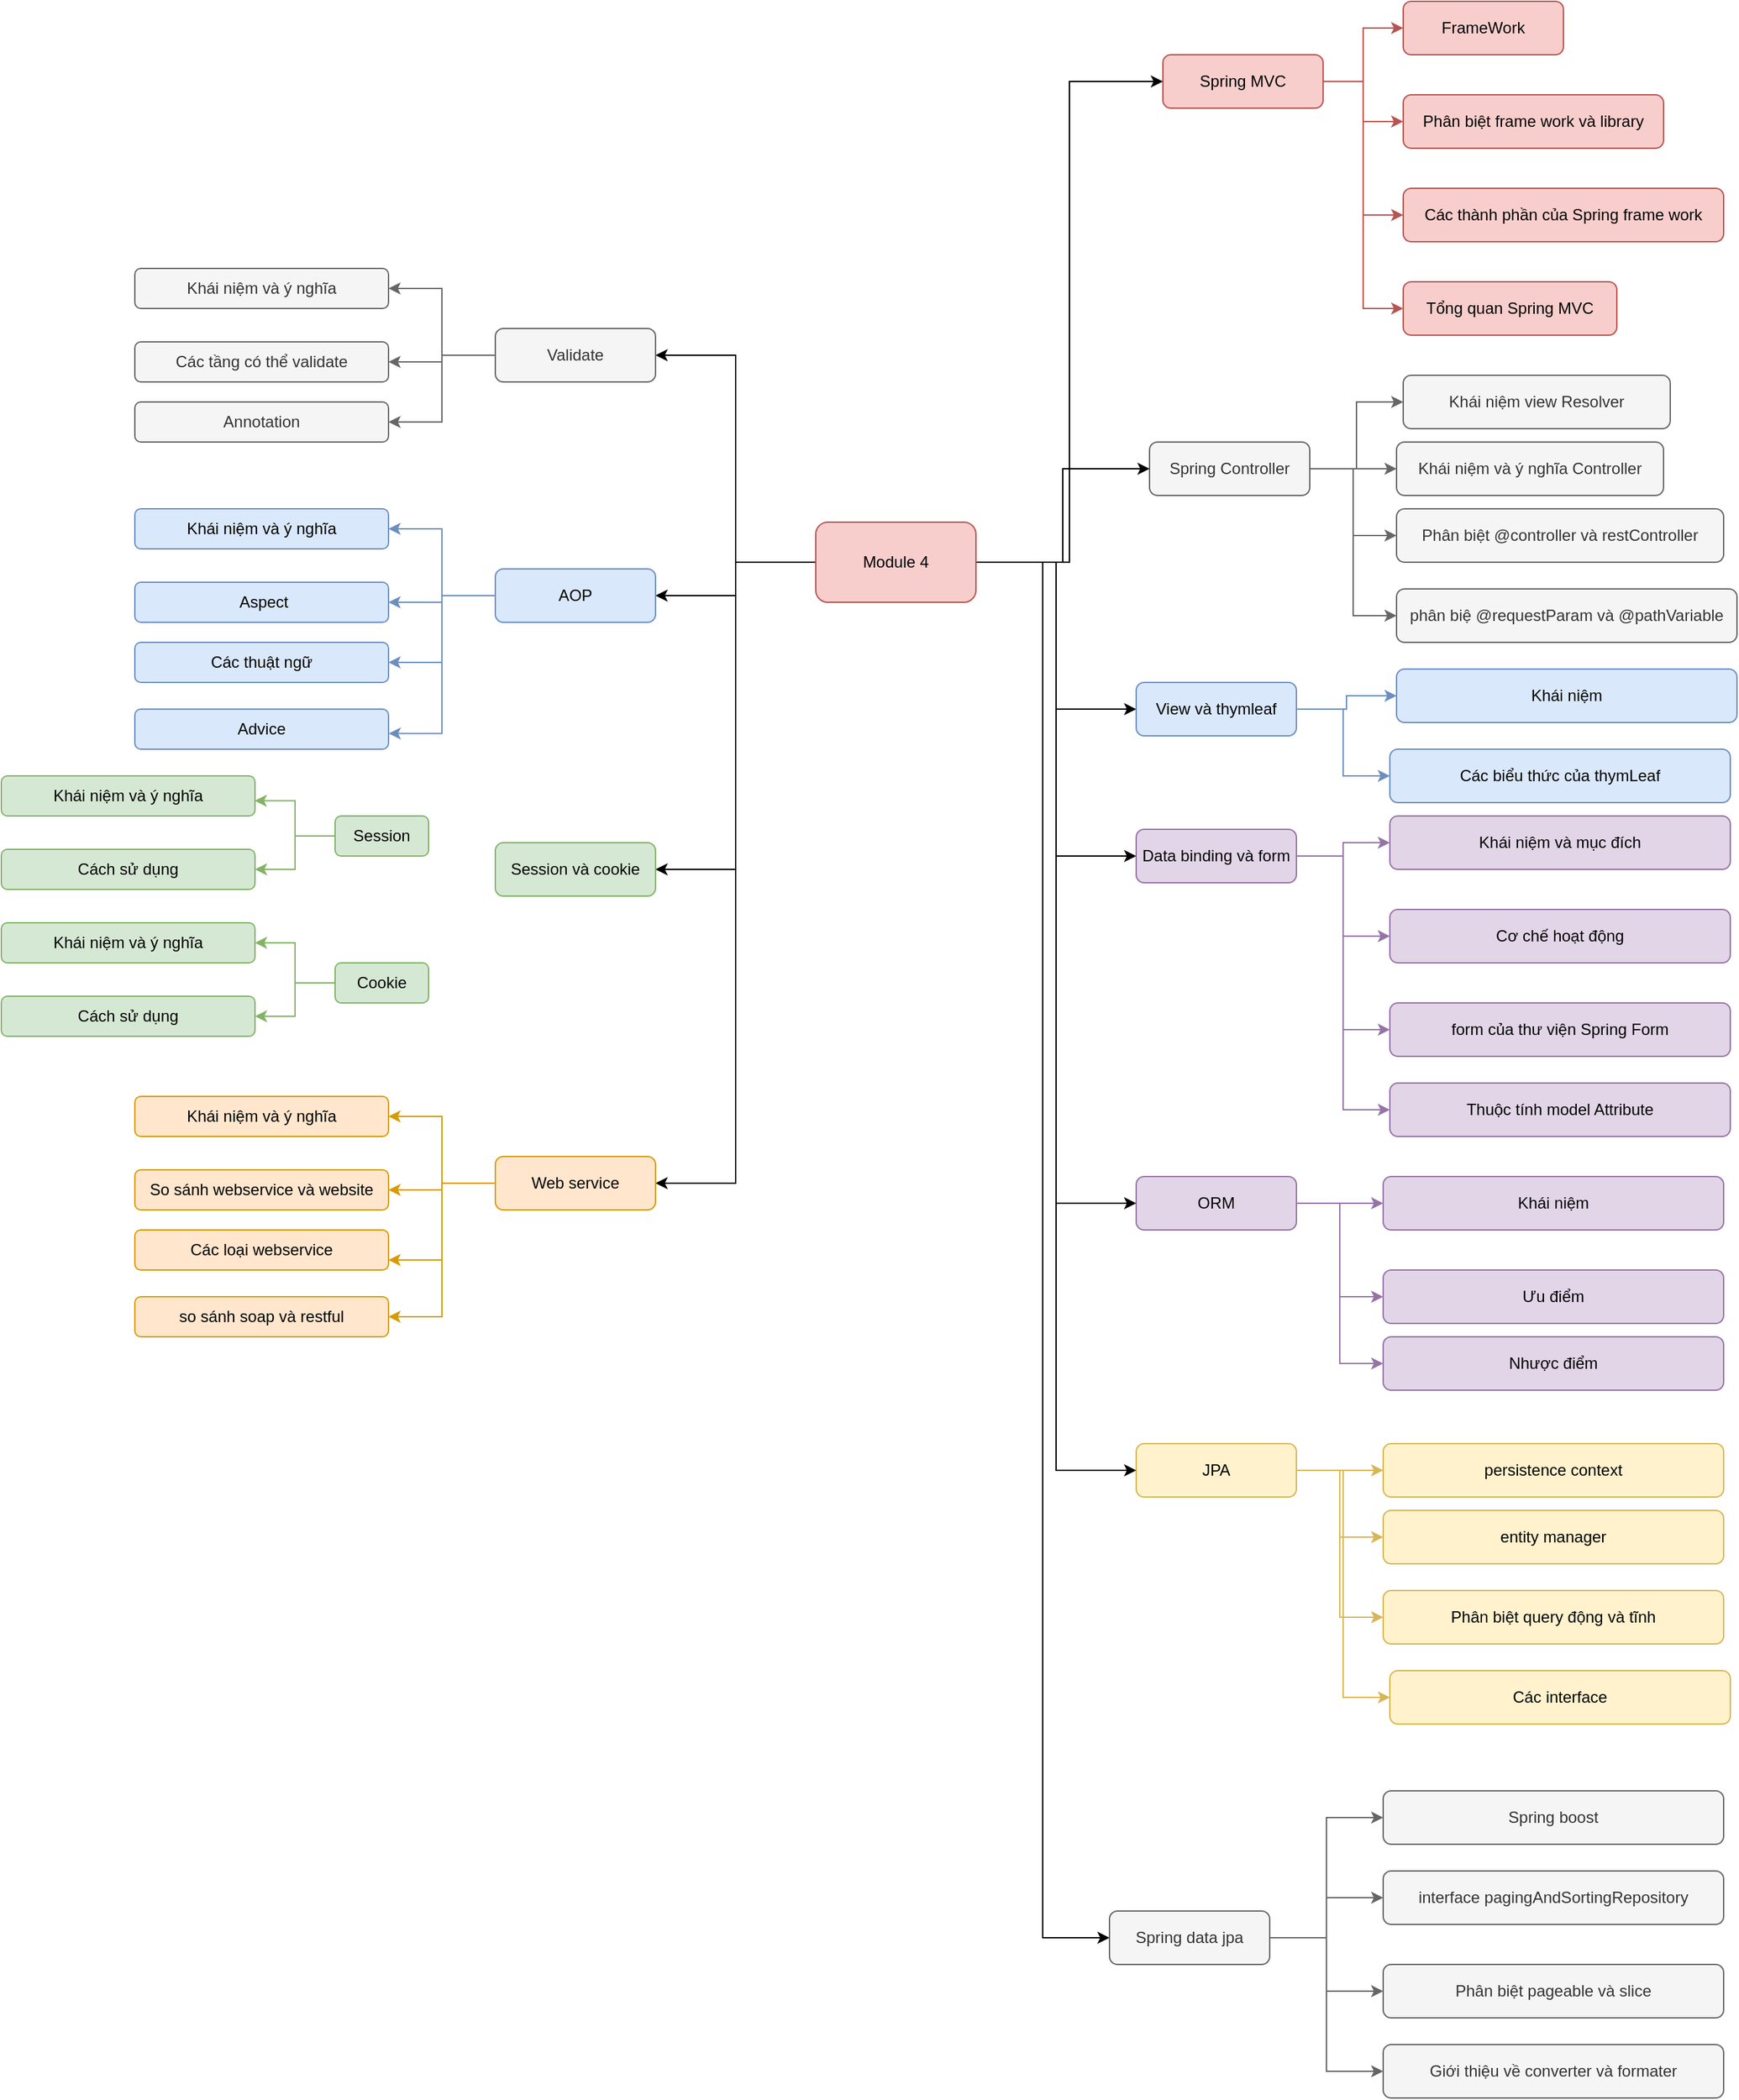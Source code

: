 <mxfile version="15.8.3" type="device"><diagram id="C0XXU6lMgqvJupTjA7_Y" name="Page-1"><mxGraphModel dx="2297" dy="803" grid="1" gridSize="10" guides="1" tooltips="1" connect="1" arrows="1" fold="1" page="1" pageScale="1" pageWidth="850" pageHeight="1100" math="0" shadow="0"><root><mxCell id="0"/><mxCell id="1" parent="0"/><mxCell id="8XpmTuQhEZOa1NDj6oEu-60" style="edgeStyle=orthogonalEdgeStyle;rounded=0;orthogonalLoop=1;jettySize=auto;html=1;entryX=0;entryY=0.5;entryDx=0;entryDy=0;fillColor=#f8cecc;strokeColor=#b85450;" parent="1" source="8XpmTuQhEZOa1NDj6oEu-1" target="8XpmTuQhEZOa1NDj6oEu-2" edge="1"><mxGeometry relative="1" as="geometry"/></mxCell><mxCell id="8XpmTuQhEZOa1NDj6oEu-61" style="edgeStyle=orthogonalEdgeStyle;rounded=0;orthogonalLoop=1;jettySize=auto;html=1;fillColor=#f8cecc;strokeColor=#b85450;" parent="1" source="8XpmTuQhEZOa1NDj6oEu-1" target="8XpmTuQhEZOa1NDj6oEu-3" edge="1"><mxGeometry relative="1" as="geometry"/></mxCell><mxCell id="8XpmTuQhEZOa1NDj6oEu-62" style="edgeStyle=orthogonalEdgeStyle;rounded=0;orthogonalLoop=1;jettySize=auto;html=1;entryX=0;entryY=0.5;entryDx=0;entryDy=0;fillColor=#f8cecc;strokeColor=#b85450;" parent="1" source="8XpmTuQhEZOa1NDj6oEu-1" target="8XpmTuQhEZOa1NDj6oEu-4" edge="1"><mxGeometry relative="1" as="geometry"/></mxCell><mxCell id="8XpmTuQhEZOa1NDj6oEu-63" style="edgeStyle=orthogonalEdgeStyle;rounded=0;orthogonalLoop=1;jettySize=auto;html=1;entryX=0;entryY=0.5;entryDx=0;entryDy=0;fillColor=#f8cecc;strokeColor=#b85450;" parent="1" source="8XpmTuQhEZOa1NDj6oEu-1" target="8XpmTuQhEZOa1NDj6oEu-5" edge="1"><mxGeometry relative="1" as="geometry"/></mxCell><mxCell id="8XpmTuQhEZOa1NDj6oEu-1" value="Spring MVC" style="rounded=1;whiteSpace=wrap;html=1;fillColor=#f8cecc;strokeColor=#b85450;" parent="1" vertex="1"><mxGeometry x="220" y="110" width="120" height="40" as="geometry"/></mxCell><mxCell id="8XpmTuQhEZOa1NDj6oEu-2" value="FrameWork" style="rounded=1;whiteSpace=wrap;html=1;fillColor=#f8cecc;strokeColor=#b85450;" parent="1" vertex="1"><mxGeometry x="400" y="70" width="120" height="40" as="geometry"/></mxCell><mxCell id="8XpmTuQhEZOa1NDj6oEu-3" value="Phân biệt frame work và library" style="rounded=1;whiteSpace=wrap;html=1;fillColor=#f8cecc;strokeColor=#b85450;" parent="1" vertex="1"><mxGeometry x="400" y="140" width="195" height="40" as="geometry"/></mxCell><mxCell id="8XpmTuQhEZOa1NDj6oEu-4" value="Các thành phần của Spring frame work" style="rounded=1;whiteSpace=wrap;html=1;fillColor=#f8cecc;strokeColor=#b85450;" parent="1" vertex="1"><mxGeometry x="400" y="210" width="240" height="40" as="geometry"/></mxCell><mxCell id="8XpmTuQhEZOa1NDj6oEu-5" value="Tổng quan Spring MVC" style="rounded=1;whiteSpace=wrap;html=1;fillColor=#f8cecc;strokeColor=#b85450;" parent="1" vertex="1"><mxGeometry x="400" y="280" width="160" height="40" as="geometry"/></mxCell><mxCell id="8XpmTuQhEZOa1NDj6oEu-6" value="Khái niệm view Resolver" style="rounded=1;whiteSpace=wrap;html=1;fillColor=#f5f5f5;fontColor=#333333;strokeColor=#666666;" parent="1" vertex="1"><mxGeometry x="400" y="350" width="200" height="40" as="geometry"/></mxCell><mxCell id="8XpmTuQhEZOa1NDj6oEu-56" style="edgeStyle=orthogonalEdgeStyle;rounded=0;orthogonalLoop=1;jettySize=auto;html=1;entryX=0;entryY=0.5;entryDx=0;entryDy=0;fillColor=#f5f5f5;strokeColor=#666666;" parent="1" source="8XpmTuQhEZOa1NDj6oEu-7" target="8XpmTuQhEZOa1NDj6oEu-6" edge="1"><mxGeometry relative="1" as="geometry"/></mxCell><mxCell id="8XpmTuQhEZOa1NDj6oEu-57" style="edgeStyle=orthogonalEdgeStyle;rounded=0;orthogonalLoop=1;jettySize=auto;html=1;fillColor=#f5f5f5;strokeColor=#666666;" parent="1" source="8XpmTuQhEZOa1NDj6oEu-7" target="8XpmTuQhEZOa1NDj6oEu-8" edge="1"><mxGeometry relative="1" as="geometry"/></mxCell><mxCell id="8XpmTuQhEZOa1NDj6oEu-58" style="edgeStyle=orthogonalEdgeStyle;rounded=0;orthogonalLoop=1;jettySize=auto;html=1;entryX=0;entryY=0.5;entryDx=0;entryDy=0;fillColor=#f5f5f5;strokeColor=#666666;" parent="1" source="8XpmTuQhEZOa1NDj6oEu-7" target="8XpmTuQhEZOa1NDj6oEu-9" edge="1"><mxGeometry relative="1" as="geometry"/></mxCell><mxCell id="8XpmTuQhEZOa1NDj6oEu-59" style="edgeStyle=orthogonalEdgeStyle;rounded=0;orthogonalLoop=1;jettySize=auto;html=1;entryX=0;entryY=0.5;entryDx=0;entryDy=0;fillColor=#f5f5f5;strokeColor=#666666;" parent="1" source="8XpmTuQhEZOa1NDj6oEu-7" target="8XpmTuQhEZOa1NDj6oEu-10" edge="1"><mxGeometry relative="1" as="geometry"/></mxCell><mxCell id="8XpmTuQhEZOa1NDj6oEu-7" value="Spring Controller" style="rounded=1;whiteSpace=wrap;html=1;fillColor=#f5f5f5;fontColor=#333333;strokeColor=#666666;" parent="1" vertex="1"><mxGeometry x="210" y="400" width="120" height="40" as="geometry"/></mxCell><mxCell id="8XpmTuQhEZOa1NDj6oEu-8" value="Khái niệm và ý nghĩa Controller" style="rounded=1;whiteSpace=wrap;html=1;fillColor=#f5f5f5;fontColor=#333333;strokeColor=#666666;" parent="1" vertex="1"><mxGeometry x="395" y="400" width="200" height="40" as="geometry"/></mxCell><mxCell id="8XpmTuQhEZOa1NDj6oEu-9" value="Phân biệt @controller và restController" style="rounded=1;whiteSpace=wrap;html=1;fillColor=#f5f5f5;fontColor=#333333;strokeColor=#666666;" parent="1" vertex="1"><mxGeometry x="395" y="450" width="245" height="40" as="geometry"/></mxCell><mxCell id="8XpmTuQhEZOa1NDj6oEu-10" value="phân biệ @requestParam và @pathVariable" style="rounded=1;whiteSpace=wrap;html=1;fillColor=#f5f5f5;fontColor=#333333;strokeColor=#666666;" parent="1" vertex="1"><mxGeometry x="395" y="510" width="255" height="40" as="geometry"/></mxCell><mxCell id="8XpmTuQhEZOa1NDj6oEu-54" style="edgeStyle=orthogonalEdgeStyle;rounded=0;orthogonalLoop=1;jettySize=auto;html=1;fillColor=#dae8fc;strokeColor=#6c8ebf;" parent="1" source="8XpmTuQhEZOa1NDj6oEu-11" target="8XpmTuQhEZOa1NDj6oEu-12" edge="1"><mxGeometry relative="1" as="geometry"/></mxCell><mxCell id="8XpmTuQhEZOa1NDj6oEu-55" style="edgeStyle=orthogonalEdgeStyle;rounded=0;orthogonalLoop=1;jettySize=auto;html=1;entryX=0;entryY=0.5;entryDx=0;entryDy=0;fillColor=#dae8fc;strokeColor=#6c8ebf;" parent="1" source="8XpmTuQhEZOa1NDj6oEu-11" target="8XpmTuQhEZOa1NDj6oEu-13" edge="1"><mxGeometry relative="1" as="geometry"/></mxCell><mxCell id="8XpmTuQhEZOa1NDj6oEu-11" value="View và thymleaf" style="rounded=1;whiteSpace=wrap;html=1;fillColor=#dae8fc;strokeColor=#6c8ebf;" parent="1" vertex="1"><mxGeometry x="200" y="580" width="120" height="40" as="geometry"/></mxCell><mxCell id="8XpmTuQhEZOa1NDj6oEu-12" value="Khái niệm" style="rounded=1;whiteSpace=wrap;html=1;fillColor=#dae8fc;strokeColor=#6c8ebf;" parent="1" vertex="1"><mxGeometry x="395" y="570" width="255" height="40" as="geometry"/></mxCell><mxCell id="8XpmTuQhEZOa1NDj6oEu-13" value="Các biểu thức của thymLeaf" style="rounded=1;whiteSpace=wrap;html=1;fillColor=#dae8fc;strokeColor=#6c8ebf;" parent="1" vertex="1"><mxGeometry x="390" y="630" width="255" height="40" as="geometry"/></mxCell><mxCell id="8XpmTuQhEZOa1NDj6oEu-49" style="edgeStyle=orthogonalEdgeStyle;rounded=0;orthogonalLoop=1;jettySize=auto;html=1;entryX=0;entryY=0.5;entryDx=0;entryDy=0;fillColor=#e1d5e7;strokeColor=#9673a6;" parent="1" source="8XpmTuQhEZOa1NDj6oEu-14" target="8XpmTuQhEZOa1NDj6oEu-16" edge="1"><mxGeometry relative="1" as="geometry"/></mxCell><mxCell id="8XpmTuQhEZOa1NDj6oEu-50" style="edgeStyle=orthogonalEdgeStyle;rounded=0;orthogonalLoop=1;jettySize=auto;html=1;entryX=0;entryY=0.5;entryDx=0;entryDy=0;fillColor=#e1d5e7;strokeColor=#9673a6;" parent="1" source="8XpmTuQhEZOa1NDj6oEu-14" target="8XpmTuQhEZOa1NDj6oEu-17" edge="1"><mxGeometry relative="1" as="geometry"/></mxCell><mxCell id="8XpmTuQhEZOa1NDj6oEu-51" style="edgeStyle=orthogonalEdgeStyle;rounded=0;orthogonalLoop=1;jettySize=auto;html=1;entryX=0;entryY=0.5;entryDx=0;entryDy=0;fillColor=#e1d5e7;strokeColor=#9673a6;" parent="1" source="8XpmTuQhEZOa1NDj6oEu-14" target="8XpmTuQhEZOa1NDj6oEu-19" edge="1"><mxGeometry relative="1" as="geometry"/></mxCell><mxCell id="8XpmTuQhEZOa1NDj6oEu-52" style="edgeStyle=orthogonalEdgeStyle;rounded=0;orthogonalLoop=1;jettySize=auto;html=1;entryX=0;entryY=0.5;entryDx=0;entryDy=0;fillColor=#e1d5e7;strokeColor=#9673a6;" parent="1" source="8XpmTuQhEZOa1NDj6oEu-14" target="8XpmTuQhEZOa1NDj6oEu-20" edge="1"><mxGeometry relative="1" as="geometry"/></mxCell><mxCell id="8XpmTuQhEZOa1NDj6oEu-14" value="Data binding và form" style="rounded=1;whiteSpace=wrap;html=1;fillColor=#e1d5e7;strokeColor=#9673a6;" parent="1" vertex="1"><mxGeometry x="200" y="690" width="120" height="40" as="geometry"/></mxCell><mxCell id="8XpmTuQhEZOa1NDj6oEu-16" value="Khái niệm và mục đích" style="rounded=1;whiteSpace=wrap;html=1;fillColor=#e1d5e7;strokeColor=#9673a6;" parent="1" vertex="1"><mxGeometry x="390" y="680" width="255" height="40" as="geometry"/></mxCell><mxCell id="8XpmTuQhEZOa1NDj6oEu-17" value="Cơ chế hoạt động" style="rounded=1;whiteSpace=wrap;html=1;fillColor=#e1d5e7;strokeColor=#9673a6;" parent="1" vertex="1"><mxGeometry x="390" y="750" width="255" height="40" as="geometry"/></mxCell><mxCell id="8XpmTuQhEZOa1NDj6oEu-19" value="form của thư viện Spring Form" style="rounded=1;whiteSpace=wrap;html=1;fillColor=#e1d5e7;strokeColor=#9673a6;" parent="1" vertex="1"><mxGeometry x="390" y="820" width="255" height="40" as="geometry"/></mxCell><mxCell id="8XpmTuQhEZOa1NDj6oEu-20" value="Thuộc tính model Attribute" style="rounded=1;whiteSpace=wrap;html=1;fillColor=#e1d5e7;strokeColor=#9673a6;" parent="1" vertex="1"><mxGeometry x="390" y="880" width="255" height="40" as="geometry"/></mxCell><mxCell id="8XpmTuQhEZOa1NDj6oEu-46" style="edgeStyle=orthogonalEdgeStyle;rounded=0;orthogonalLoop=1;jettySize=auto;html=1;entryX=0;entryY=0.5;entryDx=0;entryDy=0;fillColor=#e1d5e7;strokeColor=#9673a6;" parent="1" source="8XpmTuQhEZOa1NDj6oEu-21" target="8XpmTuQhEZOa1NDj6oEu-22" edge="1"><mxGeometry relative="1" as="geometry"/></mxCell><mxCell id="8XpmTuQhEZOa1NDj6oEu-47" style="edgeStyle=orthogonalEdgeStyle;rounded=0;orthogonalLoop=1;jettySize=auto;html=1;entryX=0;entryY=0.5;entryDx=0;entryDy=0;fillColor=#e1d5e7;strokeColor=#9673a6;" parent="1" source="8XpmTuQhEZOa1NDj6oEu-21" target="8XpmTuQhEZOa1NDj6oEu-23" edge="1"><mxGeometry relative="1" as="geometry"/></mxCell><mxCell id="8XpmTuQhEZOa1NDj6oEu-48" style="edgeStyle=orthogonalEdgeStyle;rounded=0;orthogonalLoop=1;jettySize=auto;html=1;entryX=0;entryY=0.5;entryDx=0;entryDy=0;fillColor=#e1d5e7;strokeColor=#9673a6;" parent="1" source="8XpmTuQhEZOa1NDj6oEu-21" target="8XpmTuQhEZOa1NDj6oEu-24" edge="1"><mxGeometry relative="1" as="geometry"/></mxCell><mxCell id="8XpmTuQhEZOa1NDj6oEu-21" value="ORM" style="rounded=1;whiteSpace=wrap;html=1;fillColor=#e1d5e7;strokeColor=#9673a6;" parent="1" vertex="1"><mxGeometry x="200" y="950" width="120" height="40" as="geometry"/></mxCell><mxCell id="8XpmTuQhEZOa1NDj6oEu-22" value="Khái niệm" style="rounded=1;whiteSpace=wrap;html=1;fillColor=#e1d5e7;strokeColor=#9673a6;" parent="1" vertex="1"><mxGeometry x="385" y="950" width="255" height="40" as="geometry"/></mxCell><mxCell id="8XpmTuQhEZOa1NDj6oEu-23" value="Ưu điểm" style="rounded=1;whiteSpace=wrap;html=1;fillColor=#e1d5e7;strokeColor=#9673a6;" parent="1" vertex="1"><mxGeometry x="385" y="1020" width="255" height="40" as="geometry"/></mxCell><mxCell id="8XpmTuQhEZOa1NDj6oEu-24" value="Nhược điểm" style="rounded=1;whiteSpace=wrap;html=1;fillColor=#e1d5e7;strokeColor=#9673a6;" parent="1" vertex="1"><mxGeometry x="385" y="1070" width="255" height="40" as="geometry"/></mxCell><mxCell id="8XpmTuQhEZOa1NDj6oEu-42" style="edgeStyle=orthogonalEdgeStyle;rounded=0;orthogonalLoop=1;jettySize=auto;html=1;entryX=0;entryY=0.5;entryDx=0;entryDy=0;fillColor=#fff2cc;strokeColor=#d6b656;" parent="1" source="8XpmTuQhEZOa1NDj6oEu-25" target="8XpmTuQhEZOa1NDj6oEu-26" edge="1"><mxGeometry relative="1" as="geometry"/></mxCell><mxCell id="8XpmTuQhEZOa1NDj6oEu-43" style="edgeStyle=orthogonalEdgeStyle;rounded=0;orthogonalLoop=1;jettySize=auto;html=1;entryX=0;entryY=0.5;entryDx=0;entryDy=0;fillColor=#fff2cc;strokeColor=#d6b656;" parent="1" source="8XpmTuQhEZOa1NDj6oEu-25" target="8XpmTuQhEZOa1NDj6oEu-27" edge="1"><mxGeometry relative="1" as="geometry"/></mxCell><mxCell id="8XpmTuQhEZOa1NDj6oEu-44" style="edgeStyle=orthogonalEdgeStyle;rounded=0;orthogonalLoop=1;jettySize=auto;html=1;entryX=0;entryY=0.5;entryDx=0;entryDy=0;fillColor=#fff2cc;strokeColor=#d6b656;" parent="1" source="8XpmTuQhEZOa1NDj6oEu-25" target="8XpmTuQhEZOa1NDj6oEu-28" edge="1"><mxGeometry relative="1" as="geometry"/></mxCell><mxCell id="8XpmTuQhEZOa1NDj6oEu-45" style="edgeStyle=orthogonalEdgeStyle;rounded=0;orthogonalLoop=1;jettySize=auto;html=1;entryX=0;entryY=0.5;entryDx=0;entryDy=0;fillColor=#fff2cc;strokeColor=#d6b656;" parent="1" source="8XpmTuQhEZOa1NDj6oEu-25" target="8XpmTuQhEZOa1NDj6oEu-32" edge="1"><mxGeometry relative="1" as="geometry"/></mxCell><mxCell id="8XpmTuQhEZOa1NDj6oEu-25" value="JPA" style="rounded=1;whiteSpace=wrap;html=1;fillColor=#fff2cc;strokeColor=#d6b656;" parent="1" vertex="1"><mxGeometry x="200" y="1150" width="120" height="40" as="geometry"/></mxCell><mxCell id="8XpmTuQhEZOa1NDj6oEu-26" value="persistence context" style="rounded=1;whiteSpace=wrap;html=1;fillColor=#fff2cc;strokeColor=#d6b656;" parent="1" vertex="1"><mxGeometry x="385" y="1150" width="255" height="40" as="geometry"/></mxCell><mxCell id="8XpmTuQhEZOa1NDj6oEu-27" value="entity manager" style="rounded=1;whiteSpace=wrap;html=1;fillColor=#fff2cc;strokeColor=#d6b656;" parent="1" vertex="1"><mxGeometry x="385" y="1200" width="255" height="40" as="geometry"/></mxCell><mxCell id="8XpmTuQhEZOa1NDj6oEu-28" value="Phân biệt query động và tĩnh" style="rounded=1;whiteSpace=wrap;html=1;fillColor=#fff2cc;strokeColor=#d6b656;" parent="1" vertex="1"><mxGeometry x="385" y="1260" width="255" height="40" as="geometry"/></mxCell><mxCell id="8XpmTuQhEZOa1NDj6oEu-31" value="Spring boost" style="rounded=1;whiteSpace=wrap;html=1;fillColor=#f5f5f5;fontColor=#333333;strokeColor=#666666;" parent="1" vertex="1"><mxGeometry x="385" y="1410" width="255" height="40" as="geometry"/></mxCell><mxCell id="8XpmTuQhEZOa1NDj6oEu-32" value="Các interface" style="rounded=1;whiteSpace=wrap;html=1;fillColor=#fff2cc;strokeColor=#d6b656;" parent="1" vertex="1"><mxGeometry x="390" y="1320" width="255" height="40" as="geometry"/></mxCell><mxCell id="8XpmTuQhEZOa1NDj6oEu-38" style="edgeStyle=orthogonalEdgeStyle;rounded=0;orthogonalLoop=1;jettySize=auto;html=1;entryX=0;entryY=0.5;entryDx=0;entryDy=0;fillColor=#f5f5f5;strokeColor=#666666;" parent="1" source="8XpmTuQhEZOa1NDj6oEu-33" target="8XpmTuQhEZOa1NDj6oEu-31" edge="1"><mxGeometry relative="1" as="geometry"/></mxCell><mxCell id="8XpmTuQhEZOa1NDj6oEu-39" style="edgeStyle=orthogonalEdgeStyle;rounded=0;orthogonalLoop=1;jettySize=auto;html=1;entryX=0;entryY=0.5;entryDx=0;entryDy=0;fillColor=#f5f5f5;strokeColor=#666666;" parent="1" source="8XpmTuQhEZOa1NDj6oEu-33" target="8XpmTuQhEZOa1NDj6oEu-35" edge="1"><mxGeometry relative="1" as="geometry"/></mxCell><mxCell id="8XpmTuQhEZOa1NDj6oEu-40" style="edgeStyle=orthogonalEdgeStyle;rounded=0;orthogonalLoop=1;jettySize=auto;html=1;fillColor=#f5f5f5;strokeColor=#666666;" parent="1" source="8XpmTuQhEZOa1NDj6oEu-33" target="8XpmTuQhEZOa1NDj6oEu-36" edge="1"><mxGeometry relative="1" as="geometry"/></mxCell><mxCell id="8XpmTuQhEZOa1NDj6oEu-41" style="edgeStyle=orthogonalEdgeStyle;rounded=0;orthogonalLoop=1;jettySize=auto;html=1;entryX=0;entryY=0.5;entryDx=0;entryDy=0;fillColor=#f5f5f5;strokeColor=#666666;" parent="1" source="8XpmTuQhEZOa1NDj6oEu-33" target="8XpmTuQhEZOa1NDj6oEu-37" edge="1"><mxGeometry relative="1" as="geometry"/></mxCell><mxCell id="8XpmTuQhEZOa1NDj6oEu-33" value="Spring data jpa" style="rounded=1;whiteSpace=wrap;html=1;fillColor=#f5f5f5;fontColor=#333333;strokeColor=#666666;" parent="1" vertex="1"><mxGeometry x="180" y="1500" width="120" height="40" as="geometry"/></mxCell><mxCell id="8XpmTuQhEZOa1NDj6oEu-35" value="interface pagingAndSortingRepository" style="rounded=1;whiteSpace=wrap;html=1;fillColor=#f5f5f5;fontColor=#333333;strokeColor=#666666;" parent="1" vertex="1"><mxGeometry x="385" y="1470" width="255" height="40" as="geometry"/></mxCell><mxCell id="8XpmTuQhEZOa1NDj6oEu-36" value="Phân biệt pageable và slice" style="rounded=1;whiteSpace=wrap;html=1;fillColor=#f5f5f5;fontColor=#333333;strokeColor=#666666;" parent="1" vertex="1"><mxGeometry x="385" y="1540" width="255" height="40" as="geometry"/></mxCell><mxCell id="8XpmTuQhEZOa1NDj6oEu-37" value="Giới thiệu về converter và formater" style="rounded=1;whiteSpace=wrap;html=1;fillColor=#f5f5f5;fontColor=#333333;strokeColor=#666666;" parent="1" vertex="1"><mxGeometry x="385" y="1600" width="255" height="40" as="geometry"/></mxCell><mxCell id="8XpmTuQhEZOa1NDj6oEu-65" style="edgeStyle=orthogonalEdgeStyle;rounded=0;orthogonalLoop=1;jettySize=auto;html=1;entryX=0;entryY=0.5;entryDx=0;entryDy=0;" parent="1" source="8XpmTuQhEZOa1NDj6oEu-64" target="8XpmTuQhEZOa1NDj6oEu-1" edge="1"><mxGeometry relative="1" as="geometry"><Array as="points"><mxPoint x="150" y="490"/><mxPoint x="150" y="130"/></Array></mxGeometry></mxCell><mxCell id="8XpmTuQhEZOa1NDj6oEu-67" style="edgeStyle=orthogonalEdgeStyle;rounded=0;orthogonalLoop=1;jettySize=auto;html=1;entryX=0;entryY=0.5;entryDx=0;entryDy=0;" parent="1" source="8XpmTuQhEZOa1NDj6oEu-64" target="8XpmTuQhEZOa1NDj6oEu-7" edge="1"><mxGeometry relative="1" as="geometry"/></mxCell><mxCell id="8XpmTuQhEZOa1NDj6oEu-68" style="edgeStyle=orthogonalEdgeStyle;rounded=0;orthogonalLoop=1;jettySize=auto;html=1;entryX=0;entryY=0.5;entryDx=0;entryDy=0;" parent="1" source="8XpmTuQhEZOa1NDj6oEu-64" target="8XpmTuQhEZOa1NDj6oEu-11" edge="1"><mxGeometry relative="1" as="geometry"/></mxCell><mxCell id="8XpmTuQhEZOa1NDj6oEu-69" style="edgeStyle=orthogonalEdgeStyle;rounded=0;orthogonalLoop=1;jettySize=auto;html=1;entryX=0;entryY=0.5;entryDx=0;entryDy=0;" parent="1" source="8XpmTuQhEZOa1NDj6oEu-64" target="8XpmTuQhEZOa1NDj6oEu-14" edge="1"><mxGeometry relative="1" as="geometry"/></mxCell><mxCell id="8XpmTuQhEZOa1NDj6oEu-70" style="edgeStyle=orthogonalEdgeStyle;rounded=0;orthogonalLoop=1;jettySize=auto;html=1;entryX=0;entryY=0.5;entryDx=0;entryDy=0;" parent="1" source="8XpmTuQhEZOa1NDj6oEu-64" target="8XpmTuQhEZOa1NDj6oEu-21" edge="1"><mxGeometry relative="1" as="geometry"/></mxCell><mxCell id="8XpmTuQhEZOa1NDj6oEu-72" style="edgeStyle=orthogonalEdgeStyle;rounded=0;orthogonalLoop=1;jettySize=auto;html=1;entryX=0;entryY=0.5;entryDx=0;entryDy=0;" parent="1" source="8XpmTuQhEZOa1NDj6oEu-64" target="8XpmTuQhEZOa1NDj6oEu-25" edge="1"><mxGeometry relative="1" as="geometry"/></mxCell><mxCell id="8XpmTuQhEZOa1NDj6oEu-73" style="edgeStyle=orthogonalEdgeStyle;rounded=0;orthogonalLoop=1;jettySize=auto;html=1;entryX=0;entryY=0.5;entryDx=0;entryDy=0;" parent="1" source="8XpmTuQhEZOa1NDj6oEu-64" target="8XpmTuQhEZOa1NDj6oEu-33" edge="1"><mxGeometry relative="1" as="geometry"/></mxCell><mxCell id="nCgrUDDeBxGyXJ82VciF-45" style="edgeStyle=orthogonalEdgeStyle;rounded=0;orthogonalLoop=1;jettySize=auto;html=1;entryX=1;entryY=0.5;entryDx=0;entryDy=0;" edge="1" parent="1" source="8XpmTuQhEZOa1NDj6oEu-64" target="nCgrUDDeBxGyXJ82VciF-1"><mxGeometry relative="1" as="geometry"/></mxCell><mxCell id="nCgrUDDeBxGyXJ82VciF-46" style="edgeStyle=orthogonalEdgeStyle;rounded=0;orthogonalLoop=1;jettySize=auto;html=1;entryX=1;entryY=0.5;entryDx=0;entryDy=0;" edge="1" parent="1" source="8XpmTuQhEZOa1NDj6oEu-64" target="nCgrUDDeBxGyXJ82VciF-6"><mxGeometry relative="1" as="geometry"/></mxCell><mxCell id="nCgrUDDeBxGyXJ82VciF-47" style="edgeStyle=orthogonalEdgeStyle;rounded=0;orthogonalLoop=1;jettySize=auto;html=1;entryX=1;entryY=0.5;entryDx=0;entryDy=0;" edge="1" parent="1" source="8XpmTuQhEZOa1NDj6oEu-64" target="nCgrUDDeBxGyXJ82VciF-12"><mxGeometry relative="1" as="geometry"/></mxCell><mxCell id="nCgrUDDeBxGyXJ82VciF-48" style="edgeStyle=orthogonalEdgeStyle;rounded=0;orthogonalLoop=1;jettySize=auto;html=1;entryX=1;entryY=0.5;entryDx=0;entryDy=0;" edge="1" parent="1" source="8XpmTuQhEZOa1NDj6oEu-64" target="nCgrUDDeBxGyXJ82VciF-23"><mxGeometry relative="1" as="geometry"/></mxCell><mxCell id="8XpmTuQhEZOa1NDj6oEu-64" value="Module 4" style="rounded=1;whiteSpace=wrap;html=1;fillColor=#f8cecc;strokeColor=#b85450;" parent="1" vertex="1"><mxGeometry x="-40" y="460" width="120" height="60" as="geometry"/></mxCell><mxCell id="nCgrUDDeBxGyXJ82VciF-42" style="edgeStyle=orthogonalEdgeStyle;rounded=0;orthogonalLoop=1;jettySize=auto;html=1;entryX=1;entryY=0.5;entryDx=0;entryDy=0;fillColor=#f5f5f5;strokeColor=#666666;" edge="1" parent="1" source="nCgrUDDeBxGyXJ82VciF-1" target="nCgrUDDeBxGyXJ82VciF-2"><mxGeometry relative="1" as="geometry"/></mxCell><mxCell id="nCgrUDDeBxGyXJ82VciF-43" style="edgeStyle=orthogonalEdgeStyle;rounded=0;orthogonalLoop=1;jettySize=auto;html=1;entryX=1;entryY=0.5;entryDx=0;entryDy=0;fillColor=#f5f5f5;strokeColor=#666666;" edge="1" parent="1" source="nCgrUDDeBxGyXJ82VciF-1" target="nCgrUDDeBxGyXJ82VciF-3"><mxGeometry relative="1" as="geometry"/></mxCell><mxCell id="nCgrUDDeBxGyXJ82VciF-44" style="edgeStyle=orthogonalEdgeStyle;rounded=0;orthogonalLoop=1;jettySize=auto;html=1;entryX=1;entryY=0.5;entryDx=0;entryDy=0;fillColor=#f5f5f5;strokeColor=#666666;" edge="1" parent="1" source="nCgrUDDeBxGyXJ82VciF-1" target="nCgrUDDeBxGyXJ82VciF-4"><mxGeometry relative="1" as="geometry"/></mxCell><mxCell id="nCgrUDDeBxGyXJ82VciF-1" value="Validate" style="rounded=1;whiteSpace=wrap;html=1;fillColor=#f5f5f5;fontColor=#333333;strokeColor=#666666;" vertex="1" parent="1"><mxGeometry x="-280" y="315" width="120" height="40" as="geometry"/></mxCell><mxCell id="nCgrUDDeBxGyXJ82VciF-2" value="Khái niệm và ý nghĩa" style="rounded=1;whiteSpace=wrap;html=1;fillColor=#f5f5f5;fontColor=#333333;strokeColor=#666666;" vertex="1" parent="1"><mxGeometry x="-550" y="270" width="190" height="30" as="geometry"/></mxCell><mxCell id="nCgrUDDeBxGyXJ82VciF-3" value="Các tầng có thể validate" style="rounded=1;whiteSpace=wrap;html=1;fillColor=#f5f5f5;fontColor=#333333;strokeColor=#666666;" vertex="1" parent="1"><mxGeometry x="-550" y="325" width="190" height="30" as="geometry"/></mxCell><mxCell id="nCgrUDDeBxGyXJ82VciF-4" value="Annotation" style="rounded=1;whiteSpace=wrap;html=1;fillColor=#f5f5f5;fontColor=#333333;strokeColor=#666666;" vertex="1" parent="1"><mxGeometry x="-550" y="370" width="190" height="30" as="geometry"/></mxCell><mxCell id="nCgrUDDeBxGyXJ82VciF-38" style="edgeStyle=orthogonalEdgeStyle;rounded=0;orthogonalLoop=1;jettySize=auto;html=1;entryX=1;entryY=0.5;entryDx=0;entryDy=0;fillColor=#dae8fc;strokeColor=#6c8ebf;" edge="1" parent="1" source="nCgrUDDeBxGyXJ82VciF-6" target="nCgrUDDeBxGyXJ82VciF-7"><mxGeometry relative="1" as="geometry"/></mxCell><mxCell id="nCgrUDDeBxGyXJ82VciF-39" style="edgeStyle=orthogonalEdgeStyle;rounded=0;orthogonalLoop=1;jettySize=auto;html=1;fillColor=#dae8fc;strokeColor=#6c8ebf;" edge="1" parent="1" source="nCgrUDDeBxGyXJ82VciF-6" target="nCgrUDDeBxGyXJ82VciF-8"><mxGeometry relative="1" as="geometry"/></mxCell><mxCell id="nCgrUDDeBxGyXJ82VciF-40" style="edgeStyle=orthogonalEdgeStyle;rounded=0;orthogonalLoop=1;jettySize=auto;html=1;entryX=1;entryY=0.5;entryDx=0;entryDy=0;fillColor=#dae8fc;strokeColor=#6c8ebf;" edge="1" parent="1" source="nCgrUDDeBxGyXJ82VciF-6" target="nCgrUDDeBxGyXJ82VciF-9"><mxGeometry relative="1" as="geometry"/></mxCell><mxCell id="nCgrUDDeBxGyXJ82VciF-41" style="edgeStyle=orthogonalEdgeStyle;rounded=0;orthogonalLoop=1;jettySize=auto;html=1;entryX=1.001;entryY=0.607;entryDx=0;entryDy=0;entryPerimeter=0;fillColor=#dae8fc;strokeColor=#6c8ebf;" edge="1" parent="1" source="nCgrUDDeBxGyXJ82VciF-6" target="nCgrUDDeBxGyXJ82VciF-11"><mxGeometry relative="1" as="geometry"/></mxCell><mxCell id="nCgrUDDeBxGyXJ82VciF-6" value="AOP" style="rounded=1;whiteSpace=wrap;html=1;fillColor=#dae8fc;strokeColor=#6c8ebf;" vertex="1" parent="1"><mxGeometry x="-280" y="495" width="120" height="40" as="geometry"/></mxCell><mxCell id="nCgrUDDeBxGyXJ82VciF-7" value="Khái niệm và ý nghĩa" style="rounded=1;whiteSpace=wrap;html=1;fillColor=#dae8fc;strokeColor=#6c8ebf;" vertex="1" parent="1"><mxGeometry x="-550" y="450" width="190" height="30" as="geometry"/></mxCell><mxCell id="nCgrUDDeBxGyXJ82VciF-8" value="&amp;nbsp;Aspect" style="rounded=1;whiteSpace=wrap;html=1;fillColor=#dae8fc;strokeColor=#6c8ebf;" vertex="1" parent="1"><mxGeometry x="-550" y="505" width="190" height="30" as="geometry"/></mxCell><mxCell id="nCgrUDDeBxGyXJ82VciF-9" value="Các thuật ngữ" style="rounded=1;whiteSpace=wrap;html=1;fillColor=#dae8fc;strokeColor=#6c8ebf;" vertex="1" parent="1"><mxGeometry x="-550" y="550" width="190" height="30" as="geometry"/></mxCell><mxCell id="nCgrUDDeBxGyXJ82VciF-11" value="Advice" style="rounded=1;whiteSpace=wrap;html=1;fillColor=#dae8fc;strokeColor=#6c8ebf;" vertex="1" parent="1"><mxGeometry x="-550" y="600" width="190" height="30" as="geometry"/></mxCell><mxCell id="nCgrUDDeBxGyXJ82VciF-12" value="Session và cookie" style="rounded=1;whiteSpace=wrap;html=1;fillColor=#d5e8d4;strokeColor=#82b366;" vertex="1" parent="1"><mxGeometry x="-280" y="700" width="120" height="40" as="geometry"/></mxCell><mxCell id="nCgrUDDeBxGyXJ82VciF-13" value="Khái niệm và ý nghĩa" style="rounded=1;whiteSpace=wrap;html=1;fillColor=#d5e8d4;strokeColor=#82b366;" vertex="1" parent="1"><mxGeometry x="-650" y="650" width="190" height="30" as="geometry"/></mxCell><mxCell id="nCgrUDDeBxGyXJ82VciF-14" value="Cách sử dụng" style="rounded=1;whiteSpace=wrap;html=1;fillColor=#d5e8d4;strokeColor=#82b366;" vertex="1" parent="1"><mxGeometry x="-650" y="705" width="190" height="30" as="geometry"/></mxCell><mxCell id="nCgrUDDeBxGyXJ82VciF-36" style="edgeStyle=orthogonalEdgeStyle;rounded=0;orthogonalLoop=1;jettySize=auto;html=1;entryX=0.999;entryY=0.62;entryDx=0;entryDy=0;entryPerimeter=0;fillColor=#d5e8d4;strokeColor=#82b366;" edge="1" parent="1" source="nCgrUDDeBxGyXJ82VciF-17" target="nCgrUDDeBxGyXJ82VciF-13"><mxGeometry relative="1" as="geometry"/></mxCell><mxCell id="nCgrUDDeBxGyXJ82VciF-37" style="edgeStyle=orthogonalEdgeStyle;rounded=0;orthogonalLoop=1;jettySize=auto;html=1;entryX=1;entryY=0.5;entryDx=0;entryDy=0;fillColor=#d5e8d4;strokeColor=#82b366;" edge="1" parent="1" source="nCgrUDDeBxGyXJ82VciF-17" target="nCgrUDDeBxGyXJ82VciF-14"><mxGeometry relative="1" as="geometry"/></mxCell><mxCell id="nCgrUDDeBxGyXJ82VciF-17" value="Session" style="rounded=1;whiteSpace=wrap;html=1;fillColor=#d5e8d4;strokeColor=#82b366;" vertex="1" parent="1"><mxGeometry x="-400" y="680" width="70" height="30" as="geometry"/></mxCell><mxCell id="nCgrUDDeBxGyXJ82VciF-20" value="Khái niệm và ý nghĩa" style="rounded=1;whiteSpace=wrap;html=1;fillColor=#d5e8d4;strokeColor=#82b366;" vertex="1" parent="1"><mxGeometry x="-650" y="760" width="190" height="30" as="geometry"/></mxCell><mxCell id="nCgrUDDeBxGyXJ82VciF-21" value="Cách sử dụng" style="rounded=1;whiteSpace=wrap;html=1;fillColor=#d5e8d4;strokeColor=#82b366;" vertex="1" parent="1"><mxGeometry x="-650" y="815" width="190" height="30" as="geometry"/></mxCell><mxCell id="nCgrUDDeBxGyXJ82VciF-34" style="edgeStyle=orthogonalEdgeStyle;rounded=0;orthogonalLoop=1;jettySize=auto;html=1;entryX=1;entryY=0.5;entryDx=0;entryDy=0;fillColor=#d5e8d4;strokeColor=#82b366;" edge="1" parent="1" source="nCgrUDDeBxGyXJ82VciF-22" target="nCgrUDDeBxGyXJ82VciF-20"><mxGeometry relative="1" as="geometry"/></mxCell><mxCell id="nCgrUDDeBxGyXJ82VciF-35" style="edgeStyle=orthogonalEdgeStyle;rounded=0;orthogonalLoop=1;jettySize=auto;html=1;fillColor=#d5e8d4;strokeColor=#82b366;" edge="1" parent="1" source="nCgrUDDeBxGyXJ82VciF-22" target="nCgrUDDeBxGyXJ82VciF-21"><mxGeometry relative="1" as="geometry"/></mxCell><mxCell id="nCgrUDDeBxGyXJ82VciF-22" value="Cookie" style="rounded=1;whiteSpace=wrap;html=1;fillColor=#d5e8d4;strokeColor=#82b366;" vertex="1" parent="1"><mxGeometry x="-400" y="790" width="70" height="30" as="geometry"/></mxCell><mxCell id="nCgrUDDeBxGyXJ82VciF-28" style="edgeStyle=orthogonalEdgeStyle;rounded=0;orthogonalLoop=1;jettySize=auto;html=1;entryX=1;entryY=0.5;entryDx=0;entryDy=0;fillColor=#ffe6cc;strokeColor=#d79b00;" edge="1" parent="1" source="nCgrUDDeBxGyXJ82VciF-23" target="nCgrUDDeBxGyXJ82VciF-24"><mxGeometry relative="1" as="geometry"/></mxCell><mxCell id="nCgrUDDeBxGyXJ82VciF-29" style="edgeStyle=orthogonalEdgeStyle;rounded=0;orthogonalLoop=1;jettySize=auto;html=1;entryX=1;entryY=0.5;entryDx=0;entryDy=0;fillColor=#ffe6cc;strokeColor=#d79b00;" edge="1" parent="1" source="nCgrUDDeBxGyXJ82VciF-23" target="nCgrUDDeBxGyXJ82VciF-25"><mxGeometry relative="1" as="geometry"/></mxCell><mxCell id="nCgrUDDeBxGyXJ82VciF-30" style="edgeStyle=orthogonalEdgeStyle;rounded=0;orthogonalLoop=1;jettySize=auto;html=1;entryX=1;entryY=0.75;entryDx=0;entryDy=0;fillColor=#ffe6cc;strokeColor=#d79b00;" edge="1" parent="1" source="nCgrUDDeBxGyXJ82VciF-23" target="nCgrUDDeBxGyXJ82VciF-26"><mxGeometry relative="1" as="geometry"/></mxCell><mxCell id="nCgrUDDeBxGyXJ82VciF-31" style="edgeStyle=orthogonalEdgeStyle;rounded=0;orthogonalLoop=1;jettySize=auto;html=1;entryX=1;entryY=0.5;entryDx=0;entryDy=0;fillColor=#ffe6cc;strokeColor=#d79b00;" edge="1" parent="1" source="nCgrUDDeBxGyXJ82VciF-23" target="nCgrUDDeBxGyXJ82VciF-27"><mxGeometry relative="1" as="geometry"/></mxCell><mxCell id="nCgrUDDeBxGyXJ82VciF-23" value="Web service" style="rounded=1;whiteSpace=wrap;html=1;fillColor=#ffe6cc;strokeColor=#d79b00;" vertex="1" parent="1"><mxGeometry x="-280" y="935" width="120" height="40" as="geometry"/></mxCell><mxCell id="nCgrUDDeBxGyXJ82VciF-24" value="Khái niệm và ý nghĩa" style="rounded=1;whiteSpace=wrap;html=1;fillColor=#ffe6cc;strokeColor=#d79b00;" vertex="1" parent="1"><mxGeometry x="-550" y="890" width="190" height="30" as="geometry"/></mxCell><mxCell id="nCgrUDDeBxGyXJ82VciF-25" value="So sánh webservice và website" style="rounded=1;whiteSpace=wrap;html=1;fillColor=#ffe6cc;strokeColor=#d79b00;" vertex="1" parent="1"><mxGeometry x="-550" y="945" width="190" height="30" as="geometry"/></mxCell><mxCell id="nCgrUDDeBxGyXJ82VciF-26" value="Các loại webservice" style="rounded=1;whiteSpace=wrap;html=1;fillColor=#ffe6cc;strokeColor=#d79b00;" vertex="1" parent="1"><mxGeometry x="-550" y="990" width="190" height="30" as="geometry"/></mxCell><mxCell id="nCgrUDDeBxGyXJ82VciF-27" value="so sánh soap và restful" style="rounded=1;whiteSpace=wrap;html=1;fillColor=#ffe6cc;strokeColor=#d79b00;" vertex="1" parent="1"><mxGeometry x="-550" y="1040" width="190" height="30" as="geometry"/></mxCell></root></mxGraphModel></diagram></mxfile>
